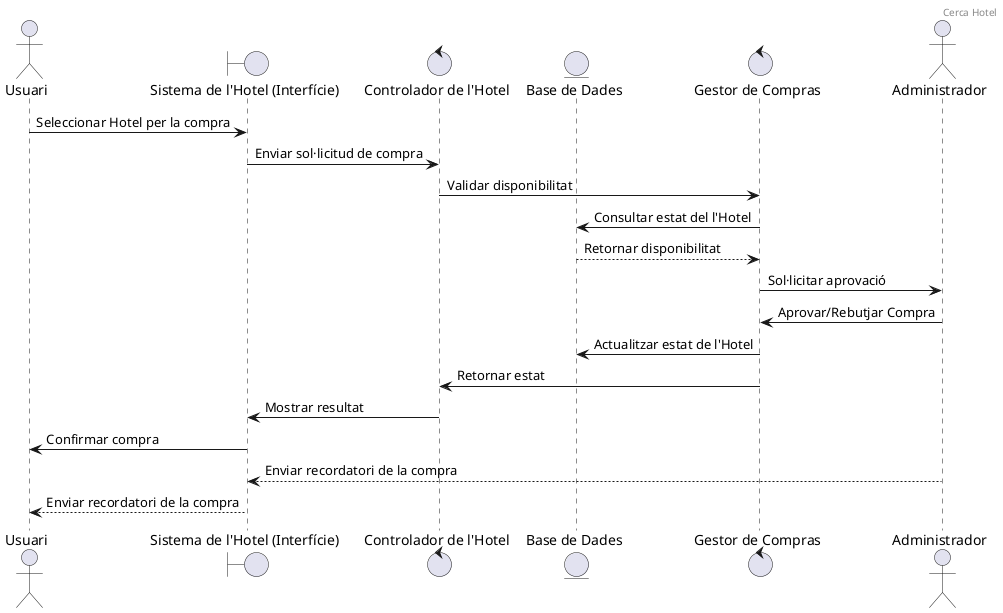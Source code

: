 @startuml
'https://plantuml.com/sequence-diagram
header Cerca Hotel

actor Usuari
boundary "Sistema de l'Hotel (Interfície)" as UI
control "Controlador de l'Hotel" as Control
entity "Base de Dades" as DB
control "Gestor de Compras" as Gestor
actor Administrador

Usuari -> UI: Seleccionar Hotel per la compra
UI -> Control: Enviar sol·licitud de compra
Control -> Gestor: Validar disponibilitat
Gestor -> DB: Consultar estat del l'Hotel
DB --> Gestor: Retornar disponibilitat
Gestor -> Administrador: Sol·licitar aprovació
Administrador -> Gestor: Aprovar/Rebutjar Compra
Gestor -> DB: Actualitzar estat de l'Hotel
Gestor -> Control: Retornar estat
Control -> UI: Mostrar resultat
UI -> Usuari: Confirmar compra
Administrador --> UI: Enviar recordatori de la compra
UI --> Usuari: Enviar recordatori de la compra
@enduml